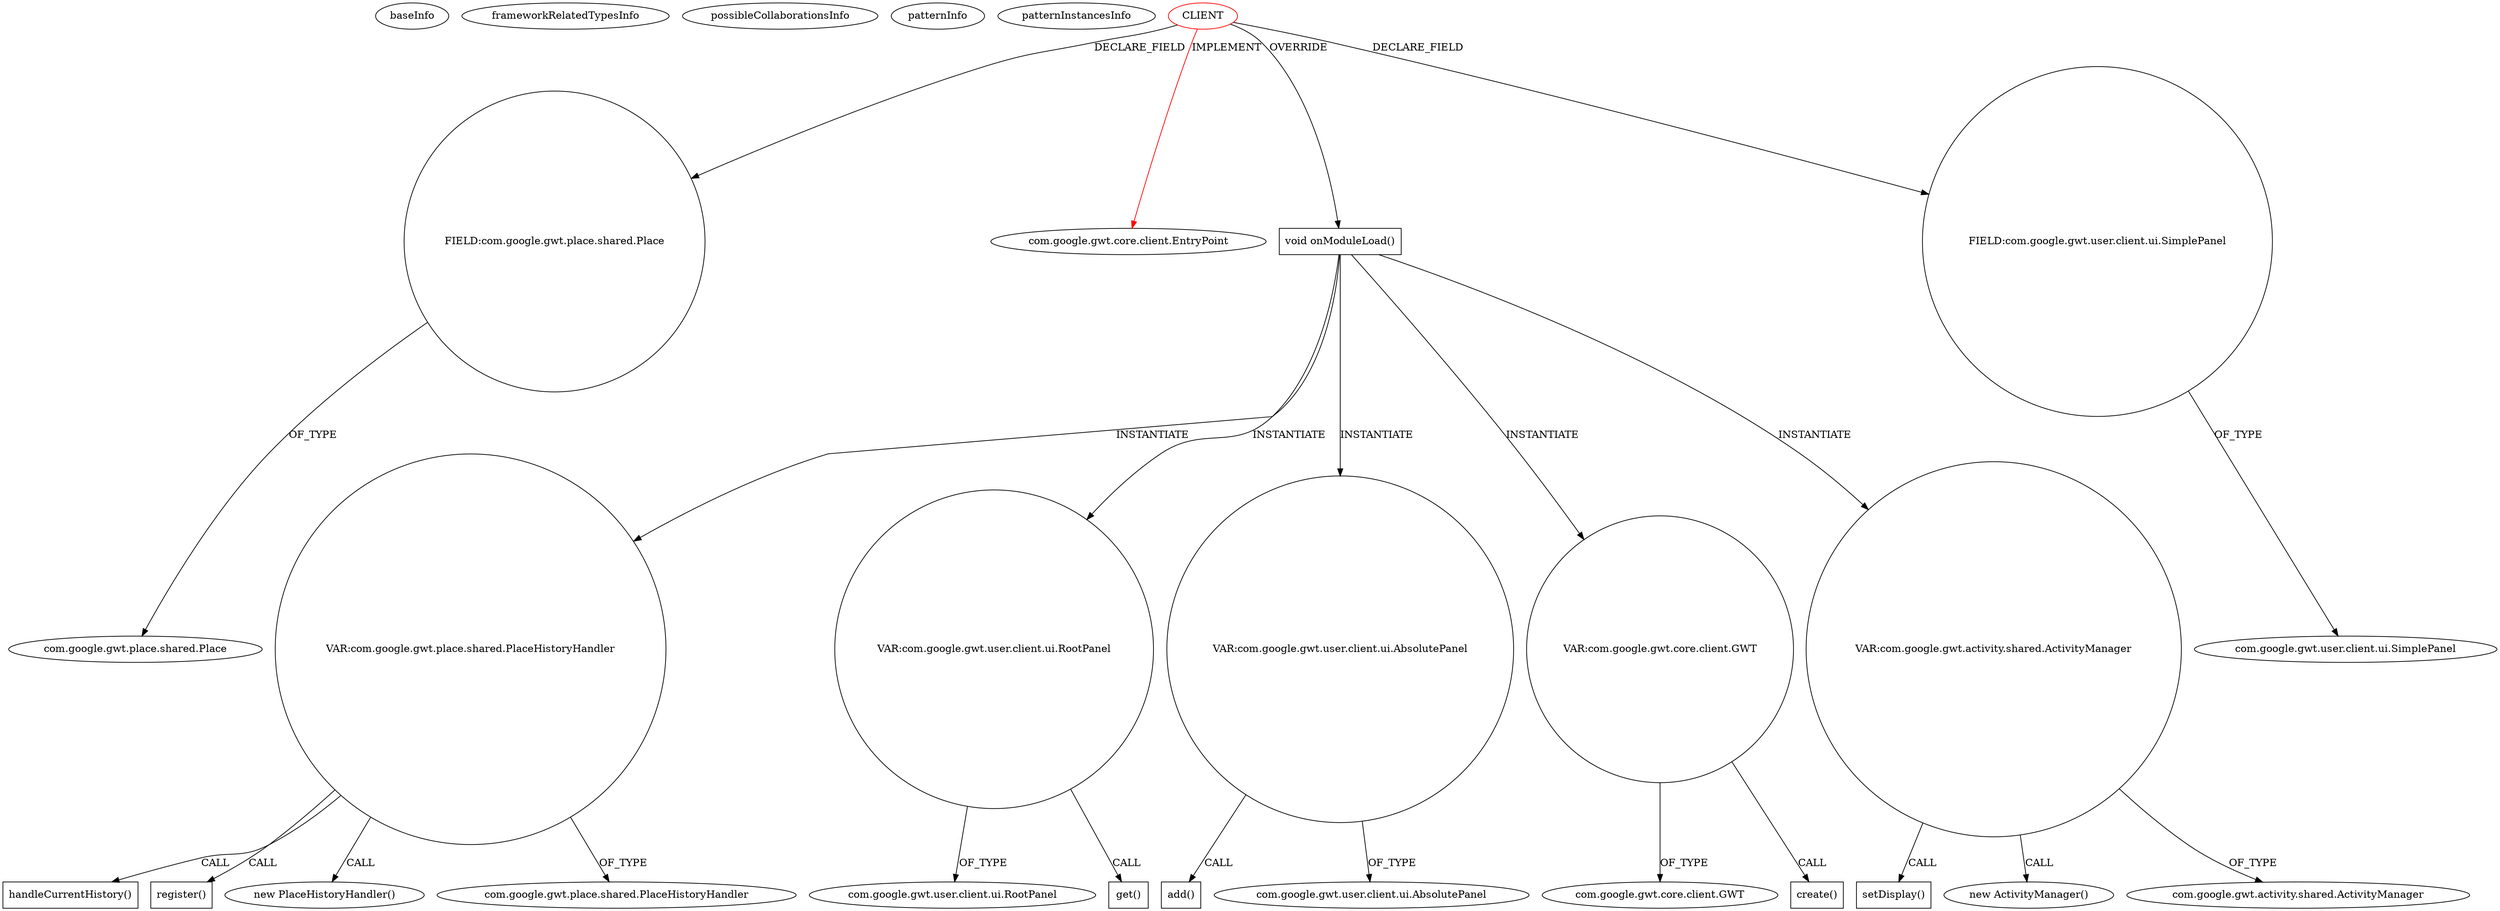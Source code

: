 digraph {
baseInfo[graphId=276,category="pattern",isAnonymous=false,possibleRelation=false]
frameworkRelatedTypesInfo[0="com.google.gwt.core.client.EntryPoint"]
possibleCollaborationsInfo[]
patternInfo[frequency=2.0,patternRootClient=0]
patternInstancesInfo[0="anozaki-GwtHelloMvpTest~/anozaki-GwtHelloMvpTest/GwtHelloMvpTest-master/src/main/java/com/hellomvp/client/HelloMVP.java~HelloMVP~665",1="carlos-aguayo-html5gwthistory~/carlos-aguayo-html5gwthistory/html5gwthistory-master/src/com/dreamskiale/client/HelloMVP.java~HelloMVP~1024"]
5[label="com.google.gwt.place.shared.Place",vertexType="FRAMEWORK_CLASS_TYPE",isFrameworkType=false]
4[label="FIELD:com.google.gwt.place.shared.Place",vertexType="FIELD_DECLARATION",isFrameworkType=false,shape=circle]
0[label="CLIENT",vertexType="ROOT_CLIENT_CLASS_DECLARATION",isFrameworkType=false,color=red]
1[label="com.google.gwt.core.client.EntryPoint",vertexType="FRAMEWORK_INTERFACE_TYPE",isFrameworkType=false]
6[label="void onModuleLoad()",vertexType="OVERRIDING_METHOD_DECLARATION",isFrameworkType=false,shape=box]
22[label="VAR:com.google.gwt.place.shared.PlaceHistoryHandler",vertexType="VARIABLE_EXPRESION",isFrameworkType=false,shape=circle]
33[label="handleCurrentHistory()",vertexType="INSIDE_CALL",isFrameworkType=false,shape=box]
25[label="register()",vertexType="INSIDE_CALL",isFrameworkType=false,shape=box]
21[label="new PlaceHistoryHandler()",vertexType="CONSTRUCTOR_CALL",isFrameworkType=false]
23[label="com.google.gwt.place.shared.PlaceHistoryHandler",vertexType="FRAMEWORK_CLASS_TYPE",isFrameworkType=false]
29[label="VAR:com.google.gwt.user.client.ui.RootPanel",vertexType="VARIABLE_EXPRESION",isFrameworkType=false,shape=circle]
31[label="com.google.gwt.user.client.ui.RootPanel",vertexType="FRAMEWORK_CLASS_TYPE",isFrameworkType=false]
30[label="get()",vertexType="INSIDE_CALL",isFrameworkType=false,shape=box]
26[label="VAR:com.google.gwt.user.client.ui.AbsolutePanel",vertexType="VARIABLE_EXPRESION",isFrameworkType=false,shape=circle]
27[label="add()",vertexType="INSIDE_CALL",isFrameworkType=false,shape=box]
28[label="com.google.gwt.user.client.ui.AbsolutePanel",vertexType="FRAMEWORK_CLASS_TYPE",isFrameworkType=false]
7[label="VAR:com.google.gwt.core.client.GWT",vertexType="VARIABLE_EXPRESION",isFrameworkType=false,shape=circle]
9[label="com.google.gwt.core.client.GWT",vertexType="FRAMEWORK_CLASS_TYPE",isFrameworkType=false]
8[label="create()",vertexType="INSIDE_CALL",isFrameworkType=false,shape=box]
2[label="FIELD:com.google.gwt.user.client.ui.SimplePanel",vertexType="FIELD_DECLARATION",isFrameworkType=false,shape=circle]
3[label="com.google.gwt.user.client.ui.SimplePanel",vertexType="FRAMEWORK_CLASS_TYPE",isFrameworkType=false]
15[label="VAR:com.google.gwt.activity.shared.ActivityManager",vertexType="VARIABLE_EXPRESION",isFrameworkType=false,shape=circle]
18[label="setDisplay()",vertexType="INSIDE_CALL",isFrameworkType=false,shape=box]
14[label="new ActivityManager()",vertexType="CONSTRUCTOR_CALL",isFrameworkType=false]
16[label="com.google.gwt.activity.shared.ActivityManager",vertexType="FRAMEWORK_CLASS_TYPE",isFrameworkType=false]
22->33[label="CALL"]
6->26[label="INSTANTIATE"]
0->1[label="IMPLEMENT",color=red]
6->15[label="INSTANTIATE"]
15->18[label="CALL"]
0->2[label="DECLARE_FIELD"]
26->27[label="CALL"]
4->5[label="OF_TYPE"]
29->31[label="OF_TYPE"]
26->28[label="OF_TYPE"]
2->3[label="OF_TYPE"]
22->21[label="CALL"]
7->8[label="CALL"]
22->25[label="CALL"]
15->14[label="CALL"]
15->16[label="OF_TYPE"]
6->22[label="INSTANTIATE"]
22->23[label="OF_TYPE"]
0->4[label="DECLARE_FIELD"]
6->7[label="INSTANTIATE"]
7->9[label="OF_TYPE"]
6->29[label="INSTANTIATE"]
0->6[label="OVERRIDE"]
29->30[label="CALL"]
}
